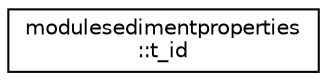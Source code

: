 digraph "Graphical Class Hierarchy"
{
 // LATEX_PDF_SIZE
  edge [fontname="Helvetica",fontsize="10",labelfontname="Helvetica",labelfontsize="10"];
  node [fontname="Helvetica",fontsize="10",shape=record];
  rankdir="LR";
  Node0 [label="modulesedimentproperties\l::t_id",height=0.2,width=0.4,color="black", fillcolor="white", style="filled",URL="$structmodulesedimentproperties_1_1t__id.html",tooltip=" "];
}
